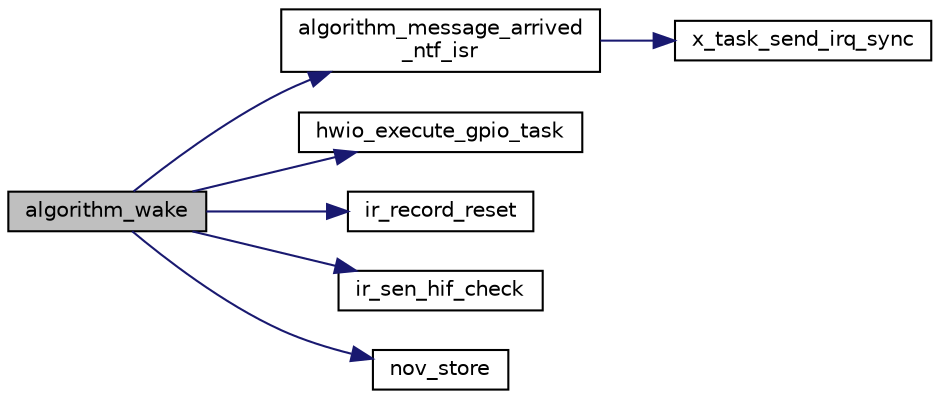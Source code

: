 digraph "algorithm_wake"
{
 // INTERACTIVE_SVG=YES
  edge [fontname="Helvetica",fontsize="10",labelfontname="Helvetica",labelfontsize="10"];
  node [fontname="Helvetica",fontsize="10",shape=record];
  rankdir="LR";
  Node1 [label="algorithm_wake",height=0.2,width=0.4,color="black", fillcolor="grey75", style="filled", fontcolor="black"];
  Node1 -> Node2 [color="midnightblue",fontsize="10",style="solid",fontname="Helvetica"];
  Node2 [label="algorithm_message_arrived\l_ntf_isr",height=0.2,width=0.4,color="black", fillcolor="white", style="filled",URL="$dc/d87/a00032.html#a85471d58eae93d5d7e7e2b52e2b915d3",tooltip="Causes that system will send notification to the module as this cannot be done directly because the f..."];
  Node2 -> Node3 [color="midnightblue",fontsize="10",style="solid",fontname="Helvetica"];
  Node3 [label="x_task_send_irq_sync",height=0.2,width=0.4,color="black", fillcolor="white", style="filled",URL="$d5/d79/a00030.html#a9953756bc7c83e5f2c36830396136e75",tooltip="OS interrupt notification timer. "];
  Node1 -> Node4 [color="midnightblue",fontsize="10",style="solid",fontname="Helvetica"];
  Node4 [label="hwio_execute_gpio_task",height=0.2,width=0.4,color="black", fillcolor="white", style="filled",URL="$d1/d84/a00052.html#a0af9eae455fbdf4e77def5bfffa109cb",tooltip="gpio port control helper function "];
  Node1 -> Node5 [color="midnightblue",fontsize="10",style="solid",fontname="Helvetica"];
  Node5 [label="ir_record_reset",height=0.2,width=0.4,color="black", fillcolor="white", style="filled",URL="$da/d45/a00011.html#a1c9872e93491d95a24ab0bc723d39a74"];
  Node1 -> Node6 [color="midnightblue",fontsize="10",style="solid",fontname="Helvetica"];
  Node6 [label="ir_sen_hif_check",height=0.2,width=0.4,color="black", fillcolor="white", style="filled",URL="$da/d45/a00011.html#a86870a0e00601a92277e689447739ce9"];
  Node1 -> Node7 [color="midnightblue",fontsize="10",style="solid",fontname="Helvetica"];
  Node7 [label="nov_store",height=0.2,width=0.4,color="black", fillcolor="white", style="filled",URL="$d3/d52/a00023.html#a90aef186f45a15d94bf0247122194991",tooltip="Writes NOV storage to EEPROM. "];
}
